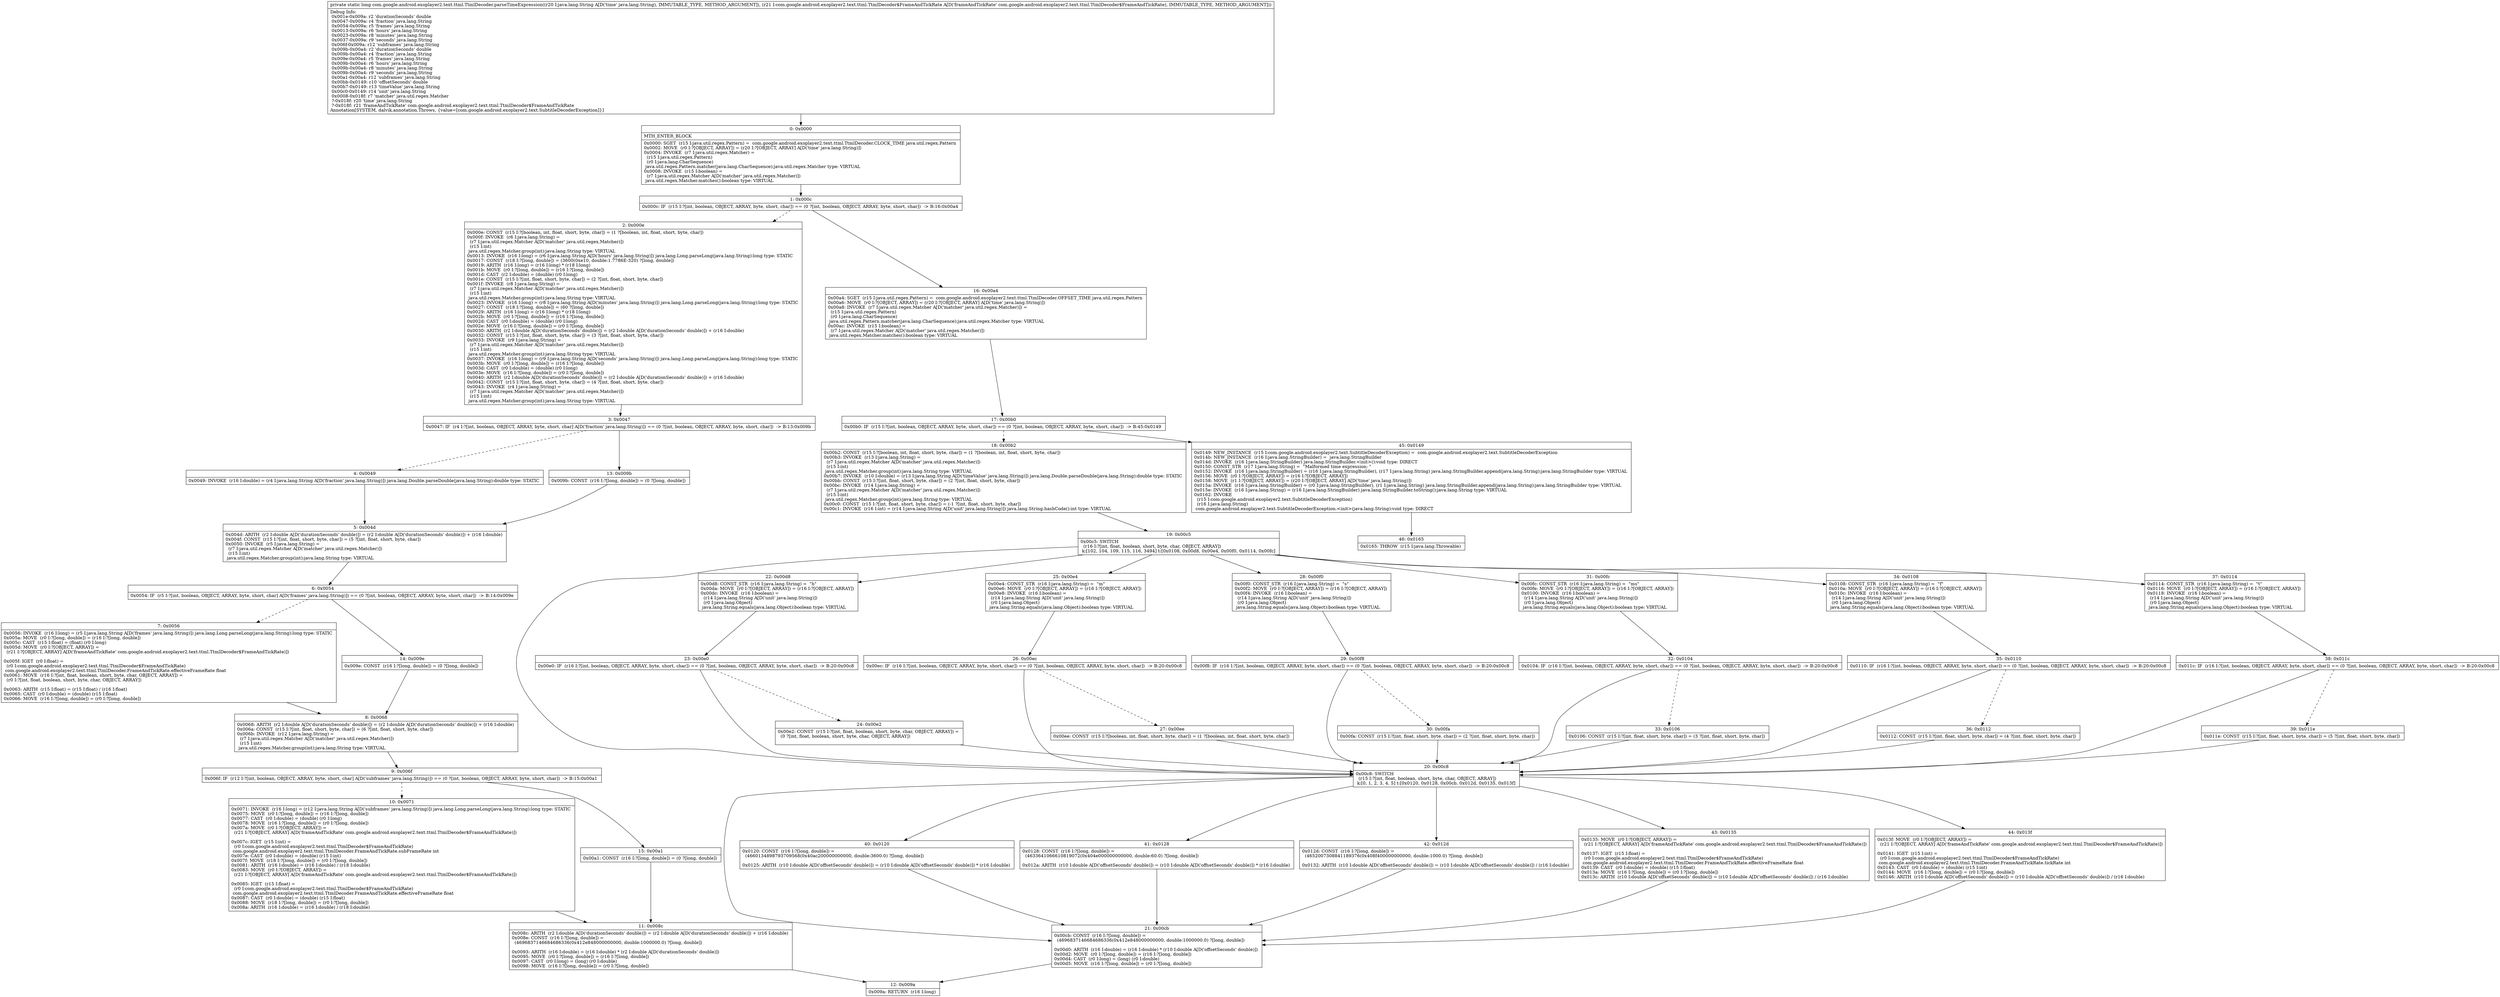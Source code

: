 digraph "CFG forcom.google.android.exoplayer2.text.ttml.TtmlDecoder.parseTimeExpression(Ljava\/lang\/String;Lcom\/google\/android\/exoplayer2\/text\/ttml\/TtmlDecoder$FrameAndTickRate;)J" {
Node_0 [shape=record,label="{0\:\ 0x0000|MTH_ENTER_BLOCK\l|0x0000: SGET  (r15 I:java.util.regex.Pattern) =  com.google.android.exoplayer2.text.ttml.TtmlDecoder.CLOCK_TIME java.util.regex.Pattern \l0x0002: MOVE  (r0 I:?[OBJECT, ARRAY]) = (r20 I:?[OBJECT, ARRAY] A[D('time' java.lang.String)]) \l0x0004: INVOKE  (r7 I:java.util.regex.Matcher) = \l  (r15 I:java.util.regex.Pattern)\l  (r0 I:java.lang.CharSequence)\l java.util.regex.Pattern.matcher(java.lang.CharSequence):java.util.regex.Matcher type: VIRTUAL \l0x0008: INVOKE  (r15 I:boolean) = \l  (r7 I:java.util.regex.Matcher A[D('matcher' java.util.regex.Matcher)])\l java.util.regex.Matcher.matches():boolean type: VIRTUAL \l}"];
Node_1 [shape=record,label="{1\:\ 0x000c|0x000c: IF  (r15 I:?[int, boolean, OBJECT, ARRAY, byte, short, char]) == (0 ?[int, boolean, OBJECT, ARRAY, byte, short, char])  \-\> B:16:0x00a4 \l}"];
Node_2 [shape=record,label="{2\:\ 0x000e|0x000e: CONST  (r15 I:?[boolean, int, float, short, byte, char]) = (1 ?[boolean, int, float, short, byte, char]) \l0x000f: INVOKE  (r6 I:java.lang.String) = \l  (r7 I:java.util.regex.Matcher A[D('matcher' java.util.regex.Matcher)])\l  (r15 I:int)\l java.util.regex.Matcher.group(int):java.lang.String type: VIRTUAL \l0x0013: INVOKE  (r16 I:long) = (r6 I:java.lang.String A[D('hours' java.lang.String)]) java.lang.Long.parseLong(java.lang.String):long type: STATIC \l0x0017: CONST  (r18 I:?[long, double]) = (3600(0xe10, double:1.7786E\-320) ?[long, double]) \l0x0019: ARITH  (r16 I:long) = (r16 I:long) * (r18 I:long) \l0x001b: MOVE  (r0 I:?[long, double]) = (r16 I:?[long, double]) \l0x001d: CAST  (r2 I:double) = (double) (r0 I:long) \l0x001e: CONST  (r15 I:?[int, float, short, byte, char]) = (2 ?[int, float, short, byte, char]) \l0x001f: INVOKE  (r8 I:java.lang.String) = \l  (r7 I:java.util.regex.Matcher A[D('matcher' java.util.regex.Matcher)])\l  (r15 I:int)\l java.util.regex.Matcher.group(int):java.lang.String type: VIRTUAL \l0x0023: INVOKE  (r16 I:long) = (r8 I:java.lang.String A[D('minutes' java.lang.String)]) java.lang.Long.parseLong(java.lang.String):long type: STATIC \l0x0027: CONST  (r18 I:?[long, double]) = (60 ?[long, double]) \l0x0029: ARITH  (r16 I:long) = (r16 I:long) * (r18 I:long) \l0x002b: MOVE  (r0 I:?[long, double]) = (r16 I:?[long, double]) \l0x002d: CAST  (r0 I:double) = (double) (r0 I:long) \l0x002e: MOVE  (r16 I:?[long, double]) = (r0 I:?[long, double]) \l0x0030: ARITH  (r2 I:double A[D('durationSeconds' double)]) = (r2 I:double A[D('durationSeconds' double)]) + (r16 I:double) \l0x0032: CONST  (r15 I:?[int, float, short, byte, char]) = (3 ?[int, float, short, byte, char]) \l0x0033: INVOKE  (r9 I:java.lang.String) = \l  (r7 I:java.util.regex.Matcher A[D('matcher' java.util.regex.Matcher)])\l  (r15 I:int)\l java.util.regex.Matcher.group(int):java.lang.String type: VIRTUAL \l0x0037: INVOKE  (r16 I:long) = (r9 I:java.lang.String A[D('seconds' java.lang.String)]) java.lang.Long.parseLong(java.lang.String):long type: STATIC \l0x003b: MOVE  (r0 I:?[long, double]) = (r16 I:?[long, double]) \l0x003d: CAST  (r0 I:double) = (double) (r0 I:long) \l0x003e: MOVE  (r16 I:?[long, double]) = (r0 I:?[long, double]) \l0x0040: ARITH  (r2 I:double A[D('durationSeconds' double)]) = (r2 I:double A[D('durationSeconds' double)]) + (r16 I:double) \l0x0042: CONST  (r15 I:?[int, float, short, byte, char]) = (4 ?[int, float, short, byte, char]) \l0x0043: INVOKE  (r4 I:java.lang.String) = \l  (r7 I:java.util.regex.Matcher A[D('matcher' java.util.regex.Matcher)])\l  (r15 I:int)\l java.util.regex.Matcher.group(int):java.lang.String type: VIRTUAL \l}"];
Node_3 [shape=record,label="{3\:\ 0x0047|0x0047: IF  (r4 I:?[int, boolean, OBJECT, ARRAY, byte, short, char] A[D('fraction' java.lang.String)]) == (0 ?[int, boolean, OBJECT, ARRAY, byte, short, char])  \-\> B:13:0x009b \l}"];
Node_4 [shape=record,label="{4\:\ 0x0049|0x0049: INVOKE  (r16 I:double) = (r4 I:java.lang.String A[D('fraction' java.lang.String)]) java.lang.Double.parseDouble(java.lang.String):double type: STATIC \l}"];
Node_5 [shape=record,label="{5\:\ 0x004d|0x004d: ARITH  (r2 I:double A[D('durationSeconds' double)]) = (r2 I:double A[D('durationSeconds' double)]) + (r16 I:double) \l0x004f: CONST  (r15 I:?[int, float, short, byte, char]) = (5 ?[int, float, short, byte, char]) \l0x0050: INVOKE  (r5 I:java.lang.String) = \l  (r7 I:java.util.regex.Matcher A[D('matcher' java.util.regex.Matcher)])\l  (r15 I:int)\l java.util.regex.Matcher.group(int):java.lang.String type: VIRTUAL \l}"];
Node_6 [shape=record,label="{6\:\ 0x0054|0x0054: IF  (r5 I:?[int, boolean, OBJECT, ARRAY, byte, short, char] A[D('frames' java.lang.String)]) == (0 ?[int, boolean, OBJECT, ARRAY, byte, short, char])  \-\> B:14:0x009e \l}"];
Node_7 [shape=record,label="{7\:\ 0x0056|0x0056: INVOKE  (r16 I:long) = (r5 I:java.lang.String A[D('frames' java.lang.String)]) java.lang.Long.parseLong(java.lang.String):long type: STATIC \l0x005a: MOVE  (r0 I:?[long, double]) = (r16 I:?[long, double]) \l0x005c: CAST  (r15 I:float) = (float) (r0 I:long) \l0x005d: MOVE  (r0 I:?[OBJECT, ARRAY]) = \l  (r21 I:?[OBJECT, ARRAY] A[D('frameAndTickRate' com.google.android.exoplayer2.text.ttml.TtmlDecoder$FrameAndTickRate)])\l \l0x005f: IGET  (r0 I:float) = \l  (r0 I:com.google.android.exoplayer2.text.ttml.TtmlDecoder$FrameAndTickRate)\l com.google.android.exoplayer2.text.ttml.TtmlDecoder.FrameAndTickRate.effectiveFrameRate float \l0x0061: MOVE  (r16 I:?[int, float, boolean, short, byte, char, OBJECT, ARRAY]) = \l  (r0 I:?[int, float, boolean, short, byte, char, OBJECT, ARRAY])\l \l0x0063: ARITH  (r15 I:float) = (r15 I:float) \/ (r16 I:float) \l0x0065: CAST  (r0 I:double) = (double) (r15 I:float) \l0x0066: MOVE  (r16 I:?[long, double]) = (r0 I:?[long, double]) \l}"];
Node_8 [shape=record,label="{8\:\ 0x0068|0x0068: ARITH  (r2 I:double A[D('durationSeconds' double)]) = (r2 I:double A[D('durationSeconds' double)]) + (r16 I:double) \l0x006a: CONST  (r15 I:?[int, float, short, byte, char]) = (6 ?[int, float, short, byte, char]) \l0x006b: INVOKE  (r12 I:java.lang.String) = \l  (r7 I:java.util.regex.Matcher A[D('matcher' java.util.regex.Matcher)])\l  (r15 I:int)\l java.util.regex.Matcher.group(int):java.lang.String type: VIRTUAL \l}"];
Node_9 [shape=record,label="{9\:\ 0x006f|0x006f: IF  (r12 I:?[int, boolean, OBJECT, ARRAY, byte, short, char] A[D('subframes' java.lang.String)]) == (0 ?[int, boolean, OBJECT, ARRAY, byte, short, char])  \-\> B:15:0x00a1 \l}"];
Node_10 [shape=record,label="{10\:\ 0x0071|0x0071: INVOKE  (r16 I:long) = (r12 I:java.lang.String A[D('subframes' java.lang.String)]) java.lang.Long.parseLong(java.lang.String):long type: STATIC \l0x0075: MOVE  (r0 I:?[long, double]) = (r16 I:?[long, double]) \l0x0077: CAST  (r0 I:double) = (double) (r0 I:long) \l0x0078: MOVE  (r16 I:?[long, double]) = (r0 I:?[long, double]) \l0x007a: MOVE  (r0 I:?[OBJECT, ARRAY]) = \l  (r21 I:?[OBJECT, ARRAY] A[D('frameAndTickRate' com.google.android.exoplayer2.text.ttml.TtmlDecoder$FrameAndTickRate)])\l \l0x007c: IGET  (r15 I:int) = \l  (r0 I:com.google.android.exoplayer2.text.ttml.TtmlDecoder$FrameAndTickRate)\l com.google.android.exoplayer2.text.ttml.TtmlDecoder.FrameAndTickRate.subFrameRate int \l0x007e: CAST  (r0 I:double) = (double) (r15 I:int) \l0x007f: MOVE  (r18 I:?[long, double]) = (r0 I:?[long, double]) \l0x0081: ARITH  (r16 I:double) = (r16 I:double) \/ (r18 I:double) \l0x0083: MOVE  (r0 I:?[OBJECT, ARRAY]) = \l  (r21 I:?[OBJECT, ARRAY] A[D('frameAndTickRate' com.google.android.exoplayer2.text.ttml.TtmlDecoder$FrameAndTickRate)])\l \l0x0085: IGET  (r15 I:float) = \l  (r0 I:com.google.android.exoplayer2.text.ttml.TtmlDecoder$FrameAndTickRate)\l com.google.android.exoplayer2.text.ttml.TtmlDecoder.FrameAndTickRate.effectiveFrameRate float \l0x0087: CAST  (r0 I:double) = (double) (r15 I:float) \l0x0088: MOVE  (r18 I:?[long, double]) = (r0 I:?[long, double]) \l0x008a: ARITH  (r16 I:double) = (r16 I:double) \/ (r18 I:double) \l}"];
Node_11 [shape=record,label="{11\:\ 0x008c|0x008c: ARITH  (r2 I:double A[D('durationSeconds' double)]) = (r2 I:double A[D('durationSeconds' double)]) + (r16 I:double) \l0x008e: CONST  (r16 I:?[long, double]) = \l  (4696837146684686336(0x412e848000000000, double:1000000.0) ?[long, double])\l \l0x0093: ARITH  (r16 I:double) = (r16 I:double) * (r2 I:double A[D('durationSeconds' double)]) \l0x0095: MOVE  (r0 I:?[long, double]) = (r16 I:?[long, double]) \l0x0097: CAST  (r0 I:long) = (long) (r0 I:double) \l0x0098: MOVE  (r16 I:?[long, double]) = (r0 I:?[long, double]) \l}"];
Node_12 [shape=record,label="{12\:\ 0x009a|0x009a: RETURN  (r16 I:long) \l}"];
Node_13 [shape=record,label="{13\:\ 0x009b|0x009b: CONST  (r16 I:?[long, double]) = (0 ?[long, double]) \l}"];
Node_14 [shape=record,label="{14\:\ 0x009e|0x009e: CONST  (r16 I:?[long, double]) = (0 ?[long, double]) \l}"];
Node_15 [shape=record,label="{15\:\ 0x00a1|0x00a1: CONST  (r16 I:?[long, double]) = (0 ?[long, double]) \l}"];
Node_16 [shape=record,label="{16\:\ 0x00a4|0x00a4: SGET  (r15 I:java.util.regex.Pattern) =  com.google.android.exoplayer2.text.ttml.TtmlDecoder.OFFSET_TIME java.util.regex.Pattern \l0x00a6: MOVE  (r0 I:?[OBJECT, ARRAY]) = (r20 I:?[OBJECT, ARRAY] A[D('time' java.lang.String)]) \l0x00a8: INVOKE  (r7 I:java.util.regex.Matcher A[D('matcher' java.util.regex.Matcher)]) = \l  (r15 I:java.util.regex.Pattern)\l  (r0 I:java.lang.CharSequence)\l java.util.regex.Pattern.matcher(java.lang.CharSequence):java.util.regex.Matcher type: VIRTUAL \l0x00ac: INVOKE  (r15 I:boolean) = \l  (r7 I:java.util.regex.Matcher A[D('matcher' java.util.regex.Matcher)])\l java.util.regex.Matcher.matches():boolean type: VIRTUAL \l}"];
Node_17 [shape=record,label="{17\:\ 0x00b0|0x00b0: IF  (r15 I:?[int, boolean, OBJECT, ARRAY, byte, short, char]) == (0 ?[int, boolean, OBJECT, ARRAY, byte, short, char])  \-\> B:45:0x0149 \l}"];
Node_18 [shape=record,label="{18\:\ 0x00b2|0x00b2: CONST  (r15 I:?[boolean, int, float, short, byte, char]) = (1 ?[boolean, int, float, short, byte, char]) \l0x00b3: INVOKE  (r13 I:java.lang.String) = \l  (r7 I:java.util.regex.Matcher A[D('matcher' java.util.regex.Matcher)])\l  (r15 I:int)\l java.util.regex.Matcher.group(int):java.lang.String type: VIRTUAL \l0x00b7: INVOKE  (r10 I:double) = (r13 I:java.lang.String A[D('timeValue' java.lang.String)]) java.lang.Double.parseDouble(java.lang.String):double type: STATIC \l0x00bb: CONST  (r15 I:?[int, float, short, byte, char]) = (2 ?[int, float, short, byte, char]) \l0x00bc: INVOKE  (r14 I:java.lang.String) = \l  (r7 I:java.util.regex.Matcher A[D('matcher' java.util.regex.Matcher)])\l  (r15 I:int)\l java.util.regex.Matcher.group(int):java.lang.String type: VIRTUAL \l0x00c0: CONST  (r15 I:?[int, float, short, byte, char]) = (\-1 ?[int, float, short, byte, char]) \l0x00c1: INVOKE  (r16 I:int) = (r14 I:java.lang.String A[D('unit' java.lang.String)]) java.lang.String.hashCode():int type: VIRTUAL \l}"];
Node_19 [shape=record,label="{19\:\ 0x00c5|0x00c5: SWITCH  \l  (r16 I:?[int, float, boolean, short, byte, char, OBJECT, ARRAY])\l k:[102, 104, 109, 115, 116, 3494] t:[0x0108, 0x00d8, 0x00e4, 0x00f0, 0x0114, 0x00fc] \l}"];
Node_20 [shape=record,label="{20\:\ 0x00c8|0x00c8: SWITCH  \l  (r15 I:?[int, float, boolean, short, byte, char, OBJECT, ARRAY])\l k:[0, 1, 2, 3, 4, 5] t:[0x0120, 0x0128, 0x00cb, 0x012d, 0x0135, 0x013f] \l}"];
Node_21 [shape=record,label="{21\:\ 0x00cb|0x00cb: CONST  (r16 I:?[long, double]) = \l  (4696837146684686336(0x412e848000000000, double:1000000.0) ?[long, double])\l \l0x00d0: ARITH  (r16 I:double) = (r16 I:double) * (r10 I:double A[D('offsetSeconds' double)]) \l0x00d2: MOVE  (r0 I:?[long, double]) = (r16 I:?[long, double]) \l0x00d4: CAST  (r0 I:long) = (long) (r0 I:double) \l0x00d5: MOVE  (r16 I:?[long, double]) = (r0 I:?[long, double]) \l}"];
Node_22 [shape=record,label="{22\:\ 0x00d8|0x00d8: CONST_STR  (r16 I:java.lang.String) =  \"h\" \l0x00da: MOVE  (r0 I:?[OBJECT, ARRAY]) = (r16 I:?[OBJECT, ARRAY]) \l0x00dc: INVOKE  (r16 I:boolean) = \l  (r14 I:java.lang.String A[D('unit' java.lang.String)])\l  (r0 I:java.lang.Object)\l java.lang.String.equals(java.lang.Object):boolean type: VIRTUAL \l}"];
Node_23 [shape=record,label="{23\:\ 0x00e0|0x00e0: IF  (r16 I:?[int, boolean, OBJECT, ARRAY, byte, short, char]) == (0 ?[int, boolean, OBJECT, ARRAY, byte, short, char])  \-\> B:20:0x00c8 \l}"];
Node_24 [shape=record,label="{24\:\ 0x00e2|0x00e2: CONST  (r15 I:?[int, float, boolean, short, byte, char, OBJECT, ARRAY]) = \l  (0 ?[int, float, boolean, short, byte, char, OBJECT, ARRAY])\l \l}"];
Node_25 [shape=record,label="{25\:\ 0x00e4|0x00e4: CONST_STR  (r16 I:java.lang.String) =  \"m\" \l0x00e6: MOVE  (r0 I:?[OBJECT, ARRAY]) = (r16 I:?[OBJECT, ARRAY]) \l0x00e8: INVOKE  (r16 I:boolean) = \l  (r14 I:java.lang.String A[D('unit' java.lang.String)])\l  (r0 I:java.lang.Object)\l java.lang.String.equals(java.lang.Object):boolean type: VIRTUAL \l}"];
Node_26 [shape=record,label="{26\:\ 0x00ec|0x00ec: IF  (r16 I:?[int, boolean, OBJECT, ARRAY, byte, short, char]) == (0 ?[int, boolean, OBJECT, ARRAY, byte, short, char])  \-\> B:20:0x00c8 \l}"];
Node_27 [shape=record,label="{27\:\ 0x00ee|0x00ee: CONST  (r15 I:?[boolean, int, float, short, byte, char]) = (1 ?[boolean, int, float, short, byte, char]) \l}"];
Node_28 [shape=record,label="{28\:\ 0x00f0|0x00f0: CONST_STR  (r16 I:java.lang.String) =  \"s\" \l0x00f2: MOVE  (r0 I:?[OBJECT, ARRAY]) = (r16 I:?[OBJECT, ARRAY]) \l0x00f4: INVOKE  (r16 I:boolean) = \l  (r14 I:java.lang.String A[D('unit' java.lang.String)])\l  (r0 I:java.lang.Object)\l java.lang.String.equals(java.lang.Object):boolean type: VIRTUAL \l}"];
Node_29 [shape=record,label="{29\:\ 0x00f8|0x00f8: IF  (r16 I:?[int, boolean, OBJECT, ARRAY, byte, short, char]) == (0 ?[int, boolean, OBJECT, ARRAY, byte, short, char])  \-\> B:20:0x00c8 \l}"];
Node_30 [shape=record,label="{30\:\ 0x00fa|0x00fa: CONST  (r15 I:?[int, float, short, byte, char]) = (2 ?[int, float, short, byte, char]) \l}"];
Node_31 [shape=record,label="{31\:\ 0x00fc|0x00fc: CONST_STR  (r16 I:java.lang.String) =  \"ms\" \l0x00fe: MOVE  (r0 I:?[OBJECT, ARRAY]) = (r16 I:?[OBJECT, ARRAY]) \l0x0100: INVOKE  (r16 I:boolean) = \l  (r14 I:java.lang.String A[D('unit' java.lang.String)])\l  (r0 I:java.lang.Object)\l java.lang.String.equals(java.lang.Object):boolean type: VIRTUAL \l}"];
Node_32 [shape=record,label="{32\:\ 0x0104|0x0104: IF  (r16 I:?[int, boolean, OBJECT, ARRAY, byte, short, char]) == (0 ?[int, boolean, OBJECT, ARRAY, byte, short, char])  \-\> B:20:0x00c8 \l}"];
Node_33 [shape=record,label="{33\:\ 0x0106|0x0106: CONST  (r15 I:?[int, float, short, byte, char]) = (3 ?[int, float, short, byte, char]) \l}"];
Node_34 [shape=record,label="{34\:\ 0x0108|0x0108: CONST_STR  (r16 I:java.lang.String) =  \"f\" \l0x010a: MOVE  (r0 I:?[OBJECT, ARRAY]) = (r16 I:?[OBJECT, ARRAY]) \l0x010c: INVOKE  (r16 I:boolean) = \l  (r14 I:java.lang.String A[D('unit' java.lang.String)])\l  (r0 I:java.lang.Object)\l java.lang.String.equals(java.lang.Object):boolean type: VIRTUAL \l}"];
Node_35 [shape=record,label="{35\:\ 0x0110|0x0110: IF  (r16 I:?[int, boolean, OBJECT, ARRAY, byte, short, char]) == (0 ?[int, boolean, OBJECT, ARRAY, byte, short, char])  \-\> B:20:0x00c8 \l}"];
Node_36 [shape=record,label="{36\:\ 0x0112|0x0112: CONST  (r15 I:?[int, float, short, byte, char]) = (4 ?[int, float, short, byte, char]) \l}"];
Node_37 [shape=record,label="{37\:\ 0x0114|0x0114: CONST_STR  (r16 I:java.lang.String) =  \"t\" \l0x0116: MOVE  (r0 I:?[OBJECT, ARRAY]) = (r16 I:?[OBJECT, ARRAY]) \l0x0118: INVOKE  (r16 I:boolean) = \l  (r14 I:java.lang.String A[D('unit' java.lang.String)])\l  (r0 I:java.lang.Object)\l java.lang.String.equals(java.lang.Object):boolean type: VIRTUAL \l}"];
Node_38 [shape=record,label="{38\:\ 0x011c|0x011c: IF  (r16 I:?[int, boolean, OBJECT, ARRAY, byte, short, char]) == (0 ?[int, boolean, OBJECT, ARRAY, byte, short, char])  \-\> B:20:0x00c8 \l}"];
Node_39 [shape=record,label="{39\:\ 0x011e|0x011e: CONST  (r15 I:?[int, float, short, byte, char]) = (5 ?[int, float, short, byte, char]) \l}"];
Node_40 [shape=record,label="{40\:\ 0x0120|0x0120: CONST  (r16 I:?[long, double]) = \l  (4660134898793709568(0x40ac200000000000, double:3600.0) ?[long, double])\l \l0x0125: ARITH  (r10 I:double A[D('offsetSeconds' double)]) = (r10 I:double A[D('offsetSeconds' double)]) * (r16 I:double) \l}"];
Node_41 [shape=record,label="{41\:\ 0x0128|0x0128: CONST  (r16 I:?[long, double]) = \l  (4633641066610819072(0x404e000000000000, double:60.0) ?[long, double])\l \l0x012a: ARITH  (r10 I:double A[D('offsetSeconds' double)]) = (r10 I:double A[D('offsetSeconds' double)]) * (r16 I:double) \l}"];
Node_42 [shape=record,label="{42\:\ 0x012d|0x012d: CONST  (r16 I:?[long, double]) = \l  (4652007308841189376(0x408f400000000000, double:1000.0) ?[long, double])\l \l0x0132: ARITH  (r10 I:double A[D('offsetSeconds' double)]) = (r10 I:double A[D('offsetSeconds' double)]) \/ (r16 I:double) \l}"];
Node_43 [shape=record,label="{43\:\ 0x0135|0x0135: MOVE  (r0 I:?[OBJECT, ARRAY]) = \l  (r21 I:?[OBJECT, ARRAY] A[D('frameAndTickRate' com.google.android.exoplayer2.text.ttml.TtmlDecoder$FrameAndTickRate)])\l \l0x0137: IGET  (r15 I:float) = \l  (r0 I:com.google.android.exoplayer2.text.ttml.TtmlDecoder$FrameAndTickRate)\l com.google.android.exoplayer2.text.ttml.TtmlDecoder.FrameAndTickRate.effectiveFrameRate float \l0x0139: CAST  (r0 I:double) = (double) (r15 I:float) \l0x013a: MOVE  (r16 I:?[long, double]) = (r0 I:?[long, double]) \l0x013c: ARITH  (r10 I:double A[D('offsetSeconds' double)]) = (r10 I:double A[D('offsetSeconds' double)]) \/ (r16 I:double) \l}"];
Node_44 [shape=record,label="{44\:\ 0x013f|0x013f: MOVE  (r0 I:?[OBJECT, ARRAY]) = \l  (r21 I:?[OBJECT, ARRAY] A[D('frameAndTickRate' com.google.android.exoplayer2.text.ttml.TtmlDecoder$FrameAndTickRate)])\l \l0x0141: IGET  (r15 I:int) = \l  (r0 I:com.google.android.exoplayer2.text.ttml.TtmlDecoder$FrameAndTickRate)\l com.google.android.exoplayer2.text.ttml.TtmlDecoder.FrameAndTickRate.tickRate int \l0x0143: CAST  (r0 I:double) = (double) (r15 I:int) \l0x0144: MOVE  (r16 I:?[long, double]) = (r0 I:?[long, double]) \l0x0146: ARITH  (r10 I:double A[D('offsetSeconds' double)]) = (r10 I:double A[D('offsetSeconds' double)]) \/ (r16 I:double) \l}"];
Node_45 [shape=record,label="{45\:\ 0x0149|0x0149: NEW_INSTANCE  (r15 I:com.google.android.exoplayer2.text.SubtitleDecoderException) =  com.google.android.exoplayer2.text.SubtitleDecoderException \l0x014b: NEW_INSTANCE  (r16 I:java.lang.StringBuilder) =  java.lang.StringBuilder \l0x014d: INVOKE  (r16 I:java.lang.StringBuilder) java.lang.StringBuilder.\<init\>():void type: DIRECT \l0x0150: CONST_STR  (r17 I:java.lang.String) =  \"Malformed time expression: \" \l0x0152: INVOKE  (r16 I:java.lang.StringBuilder) = (r16 I:java.lang.StringBuilder), (r17 I:java.lang.String) java.lang.StringBuilder.append(java.lang.String):java.lang.StringBuilder type: VIRTUAL \l0x0156: MOVE  (r0 I:?[OBJECT, ARRAY]) = (r16 I:?[OBJECT, ARRAY]) \l0x0158: MOVE  (r1 I:?[OBJECT, ARRAY]) = (r20 I:?[OBJECT, ARRAY] A[D('time' java.lang.String)]) \l0x015a: INVOKE  (r16 I:java.lang.StringBuilder) = (r0 I:java.lang.StringBuilder), (r1 I:java.lang.String) java.lang.StringBuilder.append(java.lang.String):java.lang.StringBuilder type: VIRTUAL \l0x015e: INVOKE  (r16 I:java.lang.String) = (r16 I:java.lang.StringBuilder) java.lang.StringBuilder.toString():java.lang.String type: VIRTUAL \l0x0162: INVOKE  \l  (r15 I:com.google.android.exoplayer2.text.SubtitleDecoderException)\l  (r16 I:java.lang.String)\l com.google.android.exoplayer2.text.SubtitleDecoderException.\<init\>(java.lang.String):void type: DIRECT \l}"];
Node_46 [shape=record,label="{46\:\ 0x0165|0x0165: THROW  (r15 I:java.lang.Throwable) \l}"];
MethodNode[shape=record,label="{private static long com.google.android.exoplayer2.text.ttml.TtmlDecoder.parseTimeExpression((r20 I:java.lang.String A[D('time' java.lang.String), IMMUTABLE_TYPE, METHOD_ARGUMENT]), (r21 I:com.google.android.exoplayer2.text.ttml.TtmlDecoder$FrameAndTickRate A[D('frameAndTickRate' com.google.android.exoplayer2.text.ttml.TtmlDecoder$FrameAndTickRate), IMMUTABLE_TYPE, METHOD_ARGUMENT]))  | Debug Info:\l  0x001e\-0x009a: r2 'durationSeconds' double\l  0x0047\-0x009a: r4 'fraction' java.lang.String\l  0x0054\-0x009a: r5 'frames' java.lang.String\l  0x0013\-0x009a: r6 'hours' java.lang.String\l  0x0023\-0x009a: r8 'minutes' java.lang.String\l  0x0037\-0x009a: r9 'seconds' java.lang.String\l  0x006f\-0x009a: r12 'subframes' java.lang.String\l  0x009b\-0x00a4: r2 'durationSeconds' double\l  0x009b\-0x00a4: r4 'fraction' java.lang.String\l  0x009e\-0x00a4: r5 'frames' java.lang.String\l  0x009b\-0x00a4: r6 'hours' java.lang.String\l  0x009b\-0x00a4: r8 'minutes' java.lang.String\l  0x009b\-0x00a4: r9 'seconds' java.lang.String\l  0x00a1\-0x00a4: r12 'subframes' java.lang.String\l  0x00bb\-0x0149: r10 'offsetSeconds' double\l  0x00b7\-0x0149: r13 'timeValue' java.lang.String\l  0x00c0\-0x0149: r14 'unit' java.lang.String\l  0x0008\-0x018f: r7 'matcher' java.util.regex.Matcher\l  ?\-0x018f: r20 'time' java.lang.String\l  ?\-0x018f: r21 'frameAndTickRate' com.google.android.exoplayer2.text.ttml.TtmlDecoder$FrameAndTickRate\lAnnotation[SYSTEM, dalvik.annotation.Throws, \{value=[com.google.android.exoplayer2.text.SubtitleDecoderException]\}]\l}"];
MethodNode -> Node_0;
Node_0 -> Node_1;
Node_1 -> Node_2[style=dashed];
Node_1 -> Node_16;
Node_2 -> Node_3;
Node_3 -> Node_4[style=dashed];
Node_3 -> Node_13;
Node_4 -> Node_5;
Node_5 -> Node_6;
Node_6 -> Node_7[style=dashed];
Node_6 -> Node_14;
Node_7 -> Node_8;
Node_8 -> Node_9;
Node_9 -> Node_10[style=dashed];
Node_9 -> Node_15;
Node_10 -> Node_11;
Node_11 -> Node_12;
Node_13 -> Node_5;
Node_14 -> Node_8;
Node_15 -> Node_11;
Node_16 -> Node_17;
Node_17 -> Node_18[style=dashed];
Node_17 -> Node_45;
Node_18 -> Node_19;
Node_19 -> Node_20;
Node_19 -> Node_22;
Node_19 -> Node_25;
Node_19 -> Node_28;
Node_19 -> Node_31;
Node_19 -> Node_34;
Node_19 -> Node_37;
Node_20 -> Node_21;
Node_20 -> Node_40;
Node_20 -> Node_41;
Node_20 -> Node_42;
Node_20 -> Node_43;
Node_20 -> Node_44;
Node_21 -> Node_12;
Node_22 -> Node_23;
Node_23 -> Node_20;
Node_23 -> Node_24[style=dashed];
Node_24 -> Node_20;
Node_25 -> Node_26;
Node_26 -> Node_20;
Node_26 -> Node_27[style=dashed];
Node_27 -> Node_20;
Node_28 -> Node_29;
Node_29 -> Node_20;
Node_29 -> Node_30[style=dashed];
Node_30 -> Node_20;
Node_31 -> Node_32;
Node_32 -> Node_20;
Node_32 -> Node_33[style=dashed];
Node_33 -> Node_20;
Node_34 -> Node_35;
Node_35 -> Node_20;
Node_35 -> Node_36[style=dashed];
Node_36 -> Node_20;
Node_37 -> Node_38;
Node_38 -> Node_20;
Node_38 -> Node_39[style=dashed];
Node_39 -> Node_20;
Node_40 -> Node_21;
Node_41 -> Node_21;
Node_42 -> Node_21;
Node_43 -> Node_21;
Node_44 -> Node_21;
Node_45 -> Node_46;
}

